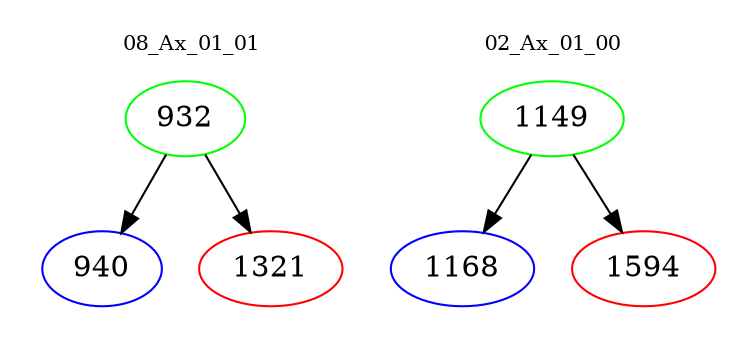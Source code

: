 digraph{
subgraph cluster_0 {
color = white
label = "08_Ax_01_01";
fontsize=10;
T0_932 [label="932", color="green"]
T0_932 -> T0_940 [color="black"]
T0_940 [label="940", color="blue"]
T0_932 -> T0_1321 [color="black"]
T0_1321 [label="1321", color="red"]
}
subgraph cluster_1 {
color = white
label = "02_Ax_01_00";
fontsize=10;
T1_1149 [label="1149", color="green"]
T1_1149 -> T1_1168 [color="black"]
T1_1168 [label="1168", color="blue"]
T1_1149 -> T1_1594 [color="black"]
T1_1594 [label="1594", color="red"]
}
}
